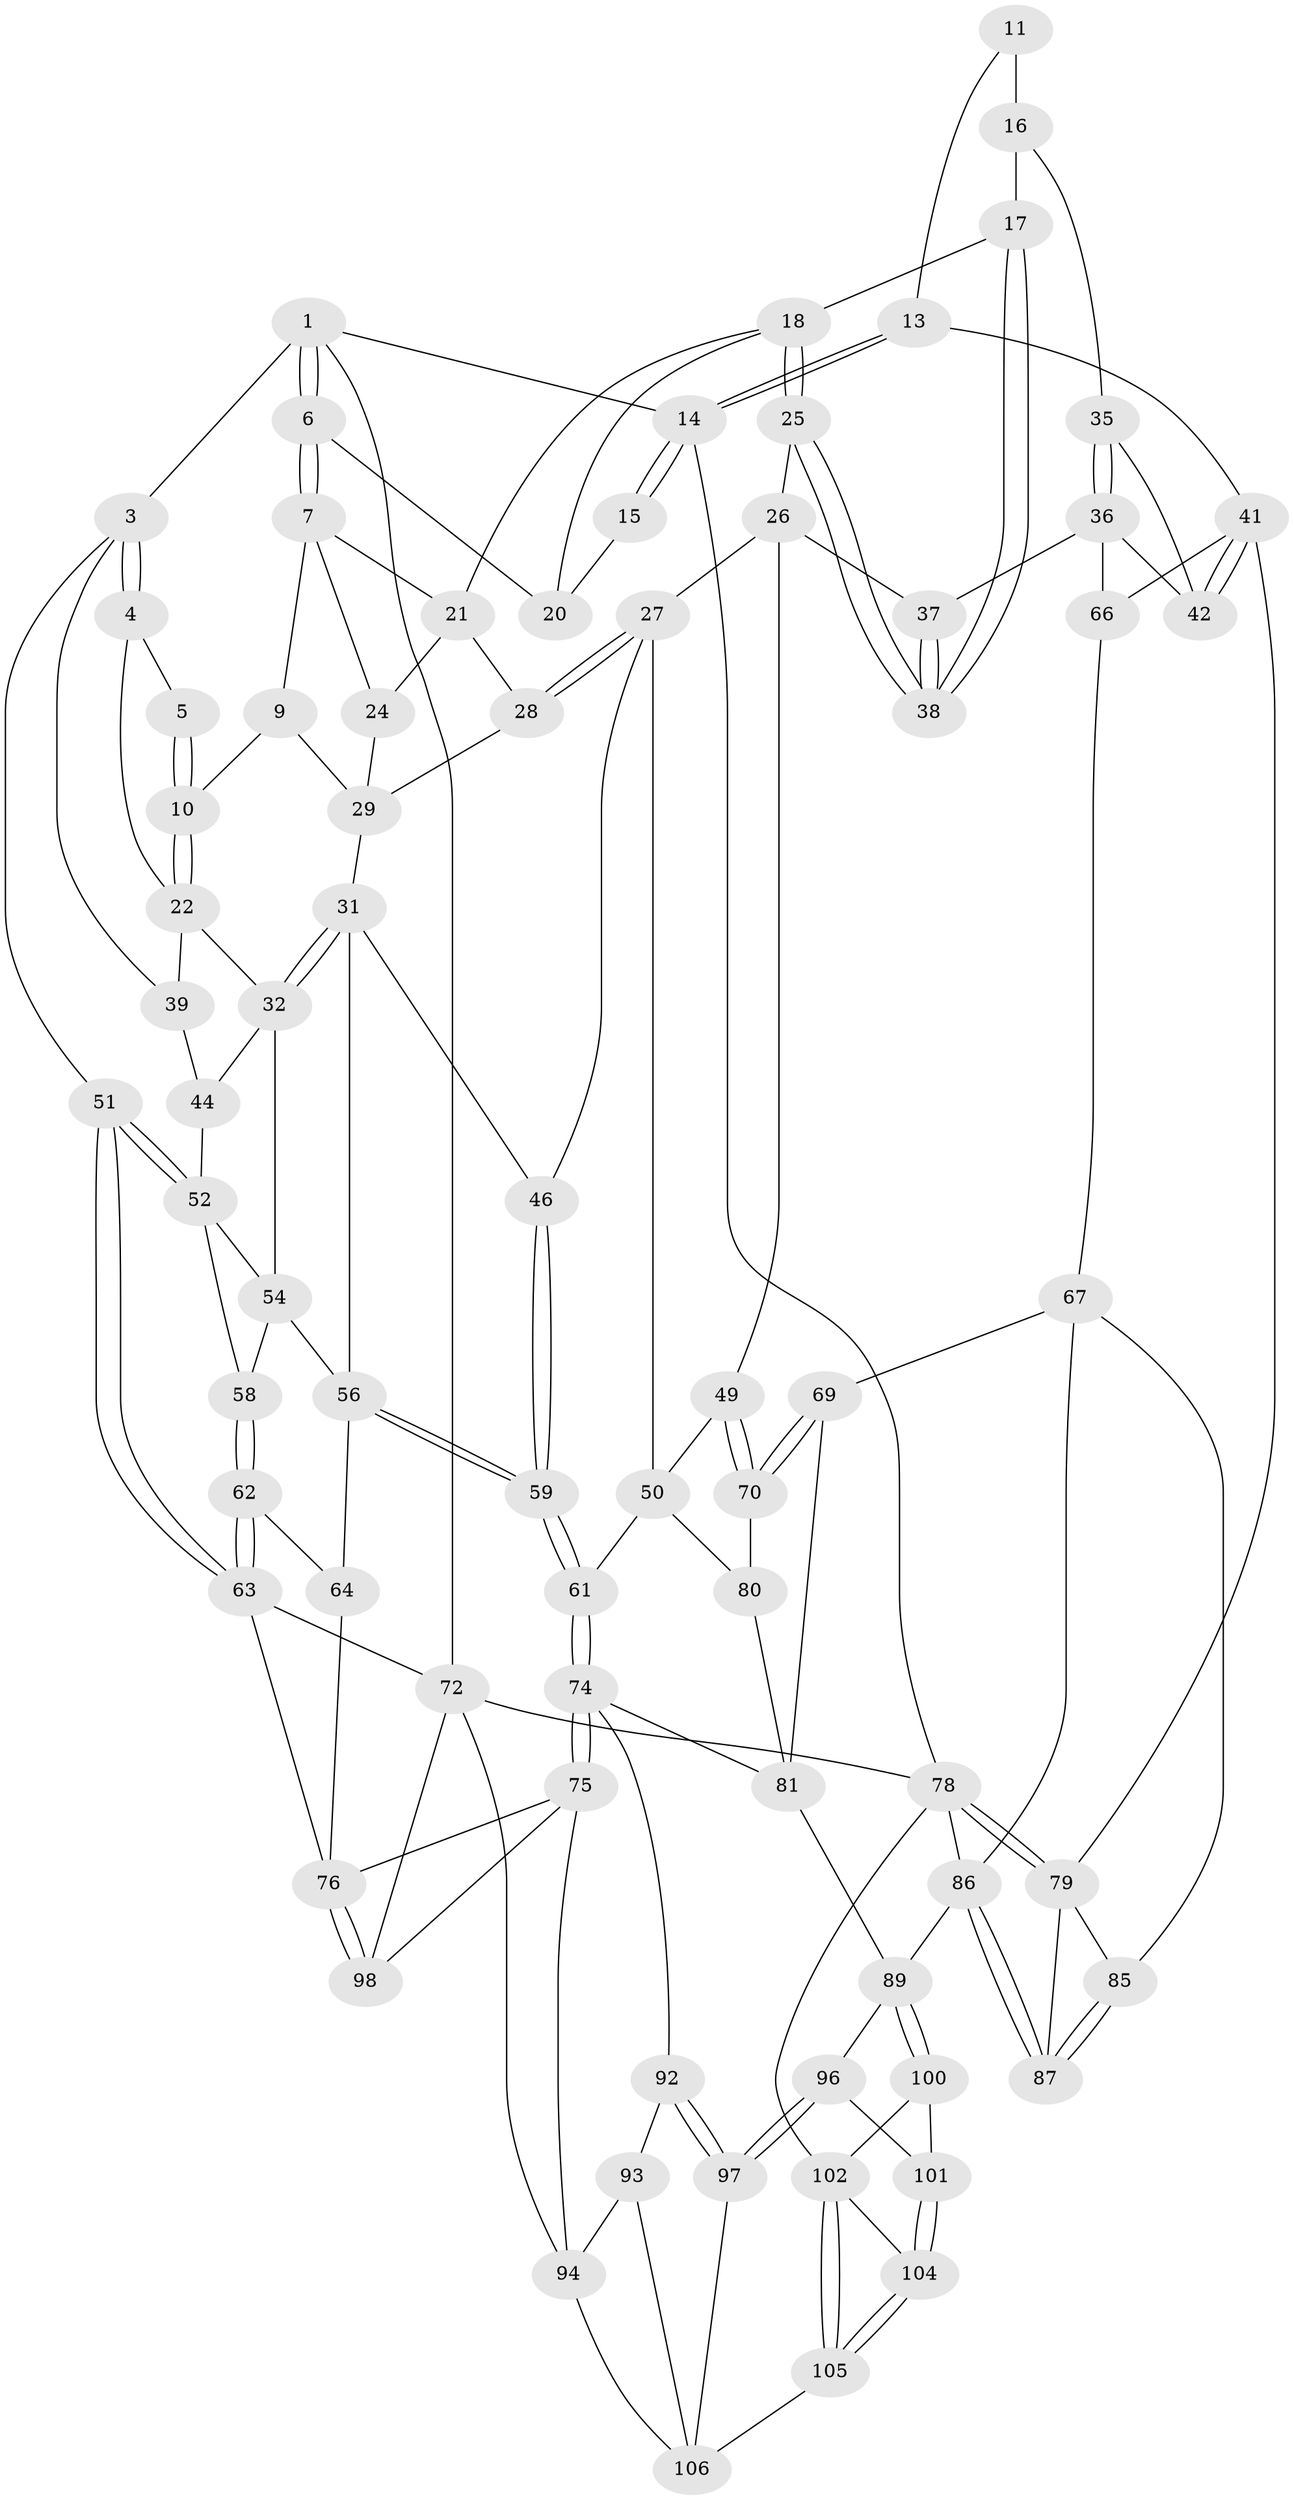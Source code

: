 // Generated by graph-tools (version 1.1) at 2025/24/03/03/25 07:24:32]
// undirected, 75 vertices, 164 edges
graph export_dot {
graph [start="1"]
  node [color=gray90,style=filled];
  1 [pos="+0.3710022057994442+0",super="+2"];
  3 [pos="+0+0",super="+40"];
  4 [pos="+0.13717671257528063+0.08971134420326793"];
  5 [pos="+0.24238407468651868+0.026703471258109283"];
  6 [pos="+0.502368008399336+0"];
  7 [pos="+0.48056978531943184+0",super="+8"];
  9 [pos="+0.28906110027675824+0.151030872636984"];
  10 [pos="+0.28555391057822166+0.15102097739234807"];
  11 [pos="+0.798774193413218+0",super="+12"];
  13 [pos="+1+0.09931642618692138"];
  14 [pos="+1+0"];
  15 [pos="+0.7612887771409965+0"];
  16 [pos="+0.7773003420876448+0.1521160079144551",super="+34"];
  17 [pos="+0.7730408199947316+0.15407244478042692"];
  18 [pos="+0.6854119204204439+0.18536205530441155",super="+19"];
  20 [pos="+0.5116076219662902+0"];
  21 [pos="+0.5276386954523132+0.1654311054204246",super="+23"];
  22 [pos="+0.17544352364472343+0.20089627005654345",super="+33"];
  24 [pos="+0.3907001483420643+0.13609109243573503"];
  25 [pos="+0.6535274942090972+0.26067569395995693"];
  26 [pos="+0.6040594003516125+0.28302348654033443",super="+48"];
  27 [pos="+0.5493438789426248+0.2918182031334268",super="+45"];
  28 [pos="+0.5389604034189562+0.27159705661830524"];
  29 [pos="+0.3916677273418051+0.2039820526494569",super="+30"];
  31 [pos="+0.35995593208740856+0.34783156498797035",super="+47"];
  32 [pos="+0.3076521132779914+0.3325890776132404",super="+43"];
  35 [pos="+0.8743879966119167+0.3550986650140954"];
  36 [pos="+0.8356203449150901+0.3959493618980435",super="+65"];
  37 [pos="+0.8152546567060769+0.39620464028546054"];
  38 [pos="+0.8036737872067817+0.38524077614202223"];
  39 [pos="+0.12925396345047535+0.24762324917856413"];
  41 [pos="+1+0.3699971800280627",super="+73"];
  42 [pos="+1+0.3738171642115364"];
  44 [pos="+0.11553418366608366+0.33120375026287646"];
  46 [pos="+0.3958476341955454+0.3748771656560918"];
  49 [pos="+0.6680214902163064+0.5215853879397767"];
  50 [pos="+0.47709086695414177+0.40846870358044574",super="+60"];
  51 [pos="+0+0.4238293327769576"];
  52 [pos="+0.005865859219313767+0.41322526668149434",super="+53"];
  54 [pos="+0.1996016790856391+0.47483349734332786",super="+55"];
  56 [pos="+0.235232663673808+0.502737334785777",super="+57"];
  58 [pos="+0.07378954313553682+0.48427063273114623"];
  59 [pos="+0.35044331501880793+0.5737309639551674"];
  61 [pos="+0.4025643453265289+0.6665937948030767"];
  62 [pos="+0.11816305520245789+0.6143766630696952"];
  63 [pos="+0+0.6856741822724657",super="+71"];
  64 [pos="+0.1464201027211886+0.6187815589467978"];
  66 [pos="+0.9275666933826429+0.5745723347878073"];
  67 [pos="+0.9014261783344046+0.5943806466420453",super="+68"];
  69 [pos="+0.7043962937921258+0.6137749118263163"];
  70 [pos="+0.6673126937650008+0.5352835958971575"];
  72 [pos="+0+1",super="+99"];
  74 [pos="+0.3876041039626907+0.7174207969789596",super="+83"];
  75 [pos="+0.33925583504666873+0.73747106512749",super="+95"];
  76 [pos="+0.2978464611430825+0.744467516936087",super="+77"];
  78 [pos="+1+1",super="+91"];
  79 [pos="+1+0.9771105129649966",super="+84"];
  80 [pos="+0.5281504955102089+0.5998222004503516"];
  81 [pos="+0.5843732949442929+0.6730388428458414",super="+82"];
  85 [pos="+0.8989258238952191+0.6130940413737216"];
  86 [pos="+0.7279105032389974+0.7821412381077891",super="+88"];
  87 [pos="+0.8364131813330474+0.7608252336144601"];
  89 [pos="+0.6421790510109209+0.8201931277708426",super="+90"];
  92 [pos="+0.45350582282721724+0.9008565041549523"];
  93 [pos="+0.3934126990415972+0.940630295757744"];
  94 [pos="+0.390228675838899+0.9419153585190421",super="+108"];
  96 [pos="+0.5190269737502224+0.92806320567165"];
  97 [pos="+0.5002820919842815+0.9356728091605095"];
  98 [pos="+0.25074788619880645+0.9883903547982532"];
  100 [pos="+0.5991809893717333+0.947469274526968"];
  101 [pos="+0.5534238260111255+0.9524746487032899"];
  102 [pos="+0.8807256673508808+1",super="+103"];
  104 [pos="+0.5643622487685536+0.987896118365724"];
  105 [pos="+0.5136890657417332+1"];
  106 [pos="+0.4817566367859807+1",super="+107"];
  1 -- 6;
  1 -- 6;
  1 -- 72;
  1 -- 3;
  1 -- 14;
  3 -- 4;
  3 -- 4;
  3 -- 51;
  3 -- 39;
  4 -- 5;
  4 -- 22;
  5 -- 10;
  5 -- 10;
  6 -- 7;
  6 -- 7;
  6 -- 20;
  7 -- 21;
  7 -- 24;
  7 -- 9;
  9 -- 10;
  9 -- 29;
  10 -- 22;
  10 -- 22;
  11 -- 16 [weight=2];
  11 -- 13;
  13 -- 14;
  13 -- 14;
  13 -- 41;
  14 -- 15;
  14 -- 15;
  14 -- 78;
  15 -- 20;
  16 -- 17;
  16 -- 35;
  17 -- 18;
  17 -- 38;
  17 -- 38;
  18 -- 25;
  18 -- 25;
  18 -- 20;
  18 -- 21;
  21 -- 24;
  21 -- 28;
  22 -- 32;
  22 -- 39;
  24 -- 29;
  25 -- 26;
  25 -- 38;
  25 -- 38;
  26 -- 27;
  26 -- 49;
  26 -- 37;
  27 -- 28;
  27 -- 28;
  27 -- 50;
  27 -- 46;
  28 -- 29;
  29 -- 31;
  31 -- 32;
  31 -- 32;
  31 -- 56;
  31 -- 46;
  32 -- 44;
  32 -- 54;
  35 -- 36;
  35 -- 36;
  35 -- 42;
  36 -- 37;
  36 -- 42;
  36 -- 66;
  37 -- 38;
  37 -- 38;
  39 -- 44;
  41 -- 42;
  41 -- 42;
  41 -- 66;
  41 -- 79;
  44 -- 52;
  46 -- 59;
  46 -- 59;
  49 -- 50;
  49 -- 70;
  49 -- 70;
  50 -- 80;
  50 -- 61;
  51 -- 52;
  51 -- 52;
  51 -- 63;
  51 -- 63;
  52 -- 58;
  52 -- 54;
  54 -- 58;
  54 -- 56;
  56 -- 59;
  56 -- 59;
  56 -- 64;
  58 -- 62;
  58 -- 62;
  59 -- 61;
  59 -- 61;
  61 -- 74;
  61 -- 74;
  62 -- 63;
  62 -- 63;
  62 -- 64;
  63 -- 72;
  63 -- 76;
  64 -- 76;
  66 -- 67;
  67 -- 85;
  67 -- 69;
  67 -- 86;
  69 -- 70;
  69 -- 70;
  69 -- 81;
  70 -- 80;
  72 -- 78;
  72 -- 98;
  72 -- 94;
  74 -- 75;
  74 -- 75;
  74 -- 92;
  74 -- 81;
  75 -- 76;
  75 -- 98;
  75 -- 94;
  76 -- 98;
  76 -- 98;
  78 -- 79;
  78 -- 79;
  78 -- 102;
  78 -- 86;
  79 -- 85;
  79 -- 87;
  80 -- 81;
  81 -- 89;
  85 -- 87;
  85 -- 87;
  86 -- 87;
  86 -- 87;
  86 -- 89;
  89 -- 100;
  89 -- 100;
  89 -- 96;
  92 -- 93;
  92 -- 97;
  92 -- 97;
  93 -- 94;
  93 -- 106;
  94 -- 106;
  96 -- 97;
  96 -- 97;
  96 -- 101;
  97 -- 106;
  100 -- 101;
  100 -- 102;
  101 -- 104;
  101 -- 104;
  102 -- 105;
  102 -- 105;
  102 -- 104;
  104 -- 105;
  104 -- 105;
  105 -- 106;
}
